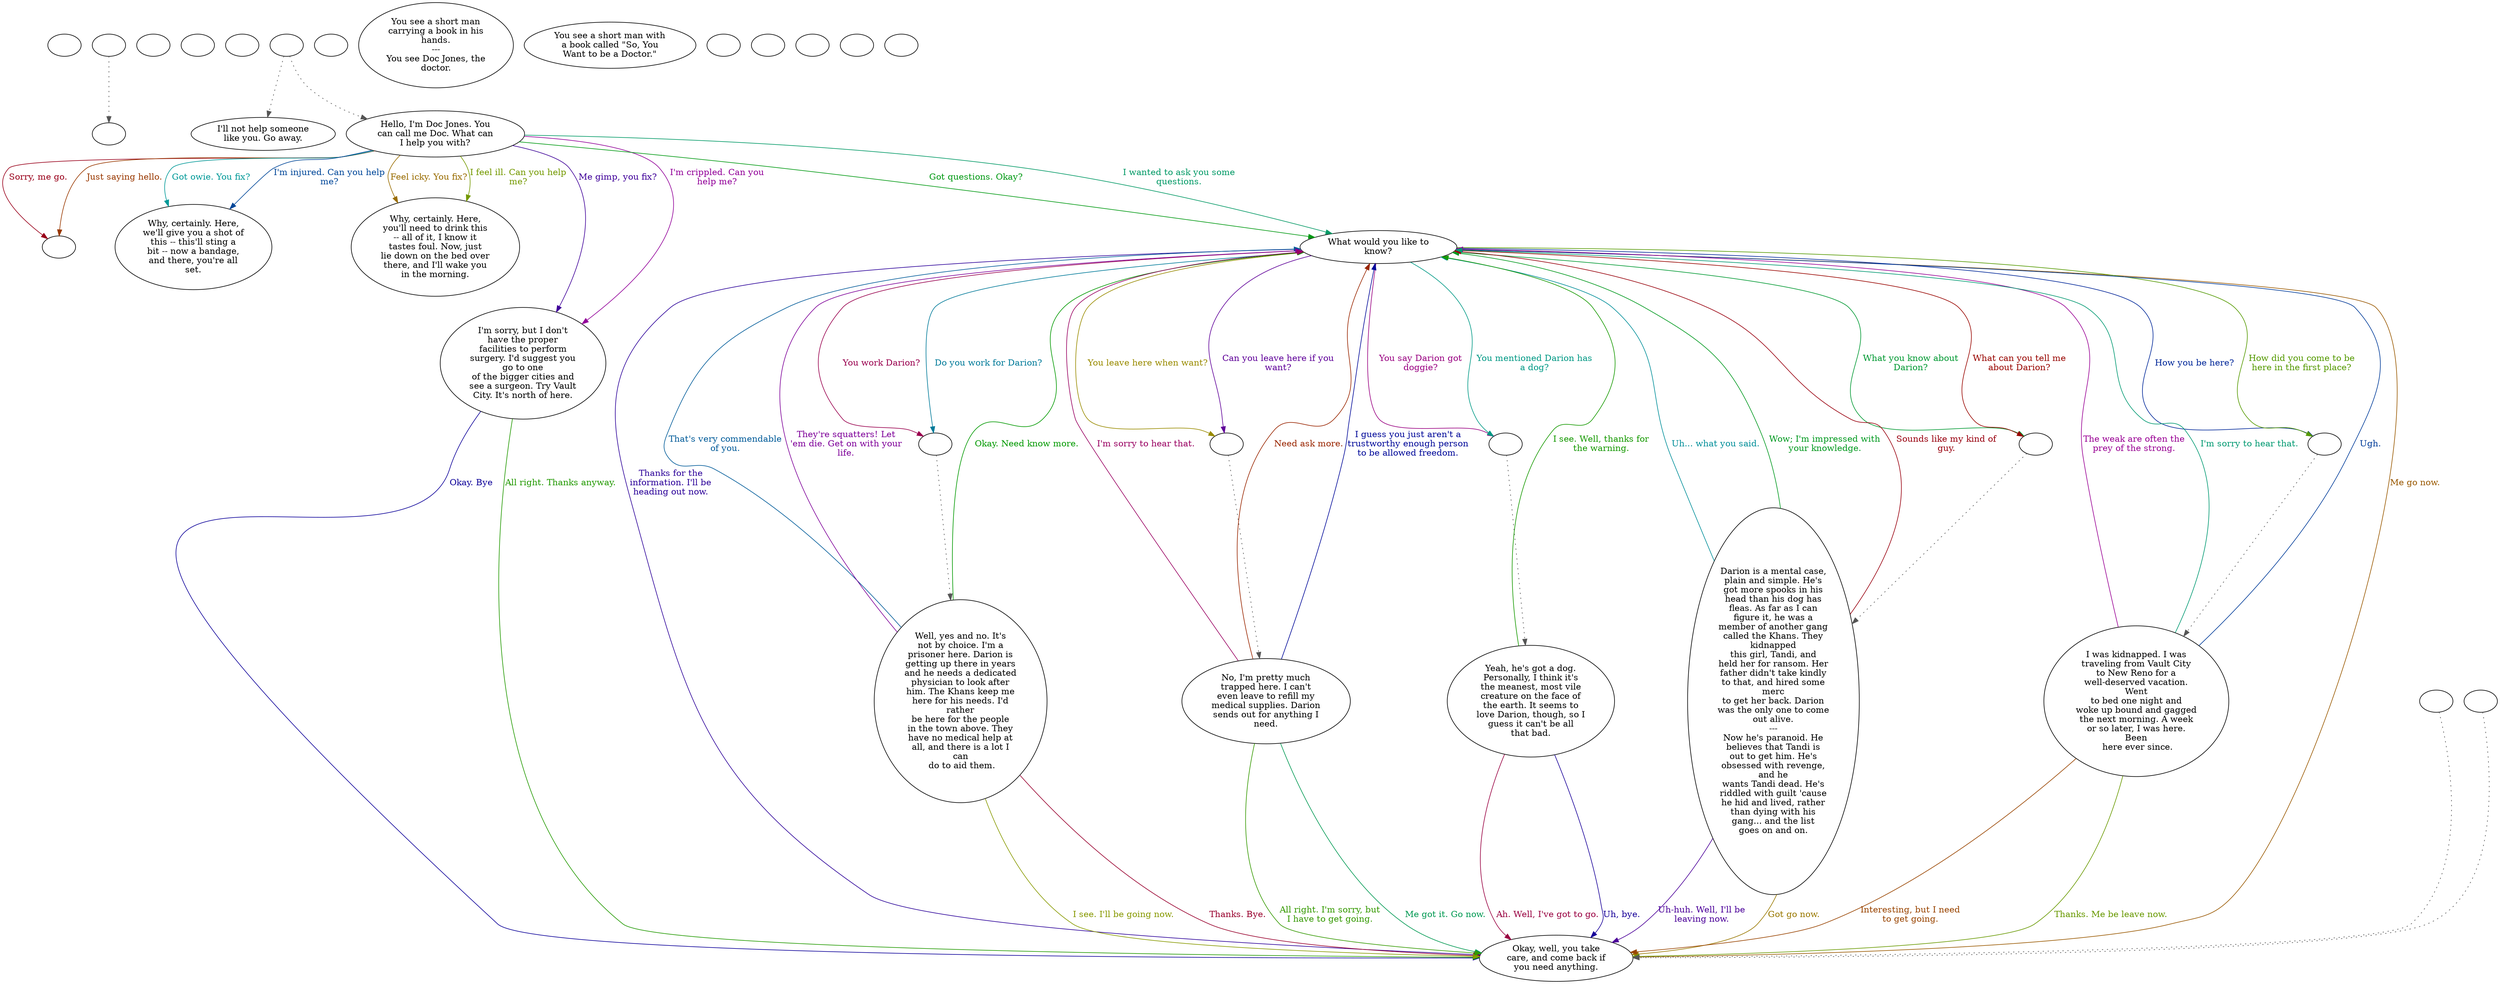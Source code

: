 digraph bcjones {
  "checkPartyMembersNearDoor" [style=filled       fillcolor="#FFFFFF"       color="#000000"]
  "checkPartyMembersNearDoor" [label=""]
  "old_pickup_p_proc" [style=filled       fillcolor="#FFFFFF"       color="#000000"]
  "old_pickup_p_proc" [label=""]
  "pickup_p_proc" [style=filled       fillcolor="#FFFFFF"       color="#000000"]
  "pickup_p_proc" -> "old_pickup_p_proc" [style=dotted color="#555555"]
  "pickup_p_proc" [label=""]
  "getTimeBit" [style=filled       fillcolor="#FFFFFF"       color="#000000"]
  "getTimeBit" [label=""]
  "start" [style=filled       fillcolor="#FFFFFF"       color="#000000"]
  "start" [label=""]
  "critter_p_proc" [style=filled       fillcolor="#FFFFFF"       color="#000000"]
  "critter_p_proc" [label=""]
  "talk_p_proc" [style=filled       fillcolor="#FFFFFF"       color="#000000"]
  "talk_p_proc" -> "Node011" [style=dotted color="#555555"]
  "talk_p_proc" -> "Node001" [style=dotted color="#555555"]
  "talk_p_proc" [label=""]
  "destroy_p_proc" [style=filled       fillcolor="#FFFFFF"       color="#000000"]
  "destroy_p_proc" [label=""]
  "look_at_p_proc" [style=filled       fillcolor="#FFFFFF"       color="#000000"]
  "look_at_p_proc" [label="You see a short man\ncarrying a book in his\nhands.\n---\nYou see Doc Jones, the\ndoctor."]
  "description_p_proc" [style=filled       fillcolor="#FFFFFF"       color="#000000"]
  "description_p_proc" [label="You see a short man with\na book called \"So, You\nWant to be a Doctor.\""]
  "use_skill_on_p_proc" [style=filled       fillcolor="#FFFFFF"       color="#000000"]
  "use_skill_on_p_proc" [label=""]
  "damage_p_proc" [style=filled       fillcolor="#FFFFFF"       color="#000000"]
  "damage_p_proc" [label=""]
  "map_enter_p_proc" [style=filled       fillcolor="#FFFFFF"       color="#000000"]
  "map_enter_p_proc" [label=""]
  "timed_event_p_proc" [style=filled       fillcolor="#FFFFFF"       color="#000000"]
  "timed_event_p_proc" [label=""]
  "Node998" [style=filled       fillcolor="#FFFFFF"       color="#000000"]
  "Node998" [label=""]
  "Node999" [style=filled       fillcolor="#FFFFFF"       color="#000000"]
  "Node999" [label=""]
  "Node001" [style=filled       fillcolor="#FFFFFF"       color="#000000"]
  "Node001" [label="Hello, I'm Doc Jones. You\ncan call me Doc. What can\nI help you with?"]
  "Node001" -> "Node002" [label="Got owie. You fix?" color="#009998" fontcolor="#009998"]
  "Node001" -> "Node003" [label="Feel icky. You fix?" color="#996C00" fontcolor="#996C00"]
  "Node001" -> "Node004" [label="Me gimp, you fix?" color="#3F0099" fontcolor="#3F0099"]
  "Node001" -> "Node005" [label="Got questions. Okay?" color="#009912" fontcolor="#009912"]
  "Node001" -> "Node999" [label="Sorry, me go." color="#99001A" fontcolor="#99001A"]
  "Node001" -> "Node002" [label="I'm injured. Can you help\nme?" color="#004799" fontcolor="#004799"]
  "Node001" -> "Node003" [label="I feel ill. Can you help\nme?" color="#749900" fontcolor="#749900"]
  "Node001" -> "Node004" [label="I'm crippled. Can you\nhelp me?" color="#920099" fontcolor="#920099"]
  "Node001" -> "Node005" [label="I wanted to ask you some\nquestions." color="#009965" fontcolor="#009965"]
  "Node001" -> "Node999" [label="Just saying hello." color="#993800" fontcolor="#993800"]
  "Node002" [style=filled       fillcolor="#FFFFFF"       color="#000000"]
  "Node002" [label="Why, certainly. Here,\nwe'll give you a shot of\nthis -- this'll sting a\nbit -- now a bandage,\nand there, you're all\nset."]
  "Node003" [style=filled       fillcolor="#FFFFFF"       color="#000000"]
  "Node003" [label="Why, certainly. Here,\nyou'll need to drink this\n-- all of it, I know it\ntastes foul. Now, just\nlie down on the bed over\nthere, and I'll wake you\nin the morning."]
  "Node004" [style=filled       fillcolor="#FFFFFF"       color="#000000"]
  "Node004" [label="I'm sorry, but I don't\nhave the proper\nfacilities to perform\nsurgery. I'd suggest you\ngo to one\nof the bigger cities and\nsee a surgeon. Try Vault\nCity. It's north of here."]
  "Node004" -> "Node012" [label="Okay. Bye" color="#0C0099" fontcolor="#0C0099"]
  "Node004" -> "Node012" [label="All right. Thanks anyway." color="#219900" fontcolor="#219900"]
  "Node005" [style=filled       fillcolor="#FFFFFF"       color="#000000"]
  "Node005" [label="What would you like to\nknow?"]
  "Node005" -> "Node006a" [label="You work Darion?" color="#99004E" fontcolor="#99004E"]
  "Node005" -> "Node006a" [label="Do you work for Darion?" color="#007A99" fontcolor="#007A99"]
  "Node005" -> "Node007a" [label="You leave here when want?" color="#998B00" fontcolor="#998B00"]
  "Node005" -> "Node007a" [label="Can you leave here if you\nwant?" color="#5F0099" fontcolor="#5F0099"]
  "Node005" -> "Node008a" [label="What you know about\nDarion?" color="#009932" fontcolor="#009932"]
  "Node005" -> "Node008a" [label="What can you tell me\nabout Darion?" color="#990500" fontcolor="#990500"]
  "Node005" -> "Node009a" [label="How you be here?" color="#002799" fontcolor="#002799"]
  "Node005" -> "Node009a" [label="How did you come to be\nhere in the first place?" color="#549900" fontcolor="#549900"]
  "Node005" -> "Node010a" [label="You say Darion got\ndoggie?" color="#990081" fontcolor="#990081"]
  "Node005" -> "Node010a" [label="You mentioned Darion has\na dog?" color="#009985" fontcolor="#009985"]
  "Node005" -> "Node012" [label="Me go now." color="#995800" fontcolor="#995800"]
  "Node005" -> "Node012" [label="Thanks for the\ninformation. I'll be\nheading out now." color="#2B0099" fontcolor="#2B0099"]
  "Node006" [style=filled       fillcolor="#FFFFFF"       color="#000000"]
  "Node006" [label="Well, yes and no. It's\nnot by choice. I'm a\nprisoner here. Darion is\ngetting up there in years\nand he needs a dedicated\nphysician to look after\nhim. The Khans keep me\nhere for his needs. I'd\nrather\nbe here for the people\nin the town above. They\nhave no medical help at\nall, and there is a lot I\ncan\n do to aid them."]
  "Node006" -> "Node005" [label="Okay. Need know more." color="#019900" fontcolor="#019900"]
  "Node006" -> "Node012" [label="Thanks. Bye." color="#99002E" fontcolor="#99002E"]
  "Node006" -> "Node005" [label="That's very commendable\nof you." color="#005B99" fontcolor="#005B99"]
  "Node006" -> "Node012" [label="I see. I'll be going now." color="#879900" fontcolor="#879900"]
  "Node006" -> "Node005" [label="They're squatters! Let\n'em die. Get on with your\nlife." color="#7E0099" fontcolor="#7E0099"]
  "Node007" [style=filled       fillcolor="#FFFFFF"       color="#000000"]
  "Node007" [label="No, I'm pretty much\ntrapped here. I can't\neven leave to refill my\nmedical supplies. Darion\nsends out for anything I\nneed."]
  "Node007" -> "Node012" [label="Me got it. Go now." color="#009952" fontcolor="#009952"]
  "Node007" -> "Node005" [label="Need ask more." color="#992500" fontcolor="#992500"]
  "Node007" -> "Node005" [label="I guess you just aren't a\ntrustworthy enough person\nto be allowed freedom." color="#000899" fontcolor="#000899"]
  "Node007" -> "Node012" [label="All right. I'm sorry, but\nI have to get going." color="#349900" fontcolor="#349900"]
  "Node007" -> "Node005" [label="I'm sorry to hear that." color="#990061" fontcolor="#990061"]
  "Node008" [style=filled       fillcolor="#FFFFFF"       color="#000000"]
  "Node008" [label="Darion is a mental case,\nplain and simple. He's\ngot more spooks in his\nhead than his dog has\nfleas. As far as I can\nfigure it, he was a\nmember of another gang\ncalled the Khans. They\nkidnapped\nthis girl, Tandi, and\nheld her for ransom. Her\nfather didn't take kindly\nto that, and hired some\nmerc\nto get her back. Darion\nwas the only one to come\nout alive.\n---\nNow he's paranoid. He\nbelieves that Tandi is\nout to get him. He's\nobsessed with revenge,\nand he\nwants Tandi dead. He's\nriddled with guilt 'cause\nhe hid and lived, rather\nthan dying with his\ngang... and the list\ngoes on and on."]
  "Node008" -> "Node005" [label="Uh... what you said." color="#008E99" fontcolor="#008E99"]
  "Node008" -> "Node012" [label="Got go now." color="#997800" fontcolor="#997800"]
  "Node008" -> "Node012" [label="Uh-huh. Well, I'll be\nleaving now." color="#4B0099" fontcolor="#4B0099"]
  "Node008" -> "Node005" [label="Wow; I'm impressed with\nyour knowledge." color="#00991E" fontcolor="#00991E"]
  "Node008" -> "Node005" [label="Sounds like my kind of\nguy." color="#99000E" fontcolor="#99000E"]
  "Node009" [style=filled       fillcolor="#FFFFFF"       color="#000000"]
  "Node009" [label="I was kidnapped. I was\ntraveling from Vault City\nto New Reno for a\nwell-deserved vacation.\nWent\nto bed one night and\nwoke up bound and gagged\nthe next morning. A week\nor so later, I was here.\nBeen\n here ever since."]
  "Node009" -> "Node005" [label="Ugh." color="#003B99" fontcolor="#003B99"]
  "Node009" -> "Node012" [label="Thanks. Me be leave now." color="#689900" fontcolor="#689900"]
  "Node009" -> "Node005" [label="The weak are often the\nprey of the strong." color="#990094" fontcolor="#990094"]
  "Node009" -> "Node005" [label="I'm sorry to hear that." color="#009971" fontcolor="#009971"]
  "Node009" -> "Node012" [label="Interesting, but I need\nto get going." color="#994400" fontcolor="#994400"]
  "Node010" [style=filled       fillcolor="#FFFFFF"       color="#000000"]
  "Node010" [label="Yeah, he's got a dog.\nPersonally, I think it's\nthe meanest, most vile\ncreature on the face of\nthe earth. It seems to\nlove Darion, though, so I\nguess it can't be all\nthat bad."]
  "Node010" -> "Node012" [label="Uh, bye." color="#180099" fontcolor="#180099"]
  "Node010" -> "Node005" [label="I see. Well, thanks for\nthe warning." color="#159900" fontcolor="#159900"]
  "Node010" -> "Node012" [label="Ah. Well, I've got to go." color="#990041" fontcolor="#990041"]
  "Node011" [style=filled       fillcolor="#FFFFFF"       color="#000000"]
  "Node011" [label="I'll not help someone\nlike you. Go away."]
  "Node012" [style=filled       fillcolor="#FFFFFF"       color="#000000"]
  "Node012" [label="Okay, well, you take\ncare, and come back if\nyou need anything."]
  "NodeHealHp" [style=filled       fillcolor="#FFFFFF"       color="#000000"]
  "NodeHealHp" -> "Node012" [style=dotted color="#555555"]
  "NodeHealHp" [label=""]
  "NodeHealRadPoison" [style=filled       fillcolor="#FFFFFF"       color="#000000"]
  "NodeHealRadPoison" -> "Node012" [style=dotted color="#555555"]
  "NodeHealRadPoison" [label=""]
  "Node006a" [style=filled       fillcolor="#FFFFFF"       color="#000000"]
  "Node006a" -> "Node006" [style=dotted color="#555555"]
  "Node006a" [label=""]
  "Node007a" [style=filled       fillcolor="#FFFFFF"       color="#000000"]
  "Node007a" -> "Node007" [style=dotted color="#555555"]
  "Node007a" [label=""]
  "Node008a" [style=filled       fillcolor="#FFFFFF"       color="#000000"]
  "Node008a" -> "Node008" [style=dotted color="#555555"]
  "Node008a" [label=""]
  "Node009a" [style=filled       fillcolor="#FFFFFF"       color="#000000"]
  "Node009a" -> "Node009" [style=dotted color="#555555"]
  "Node009a" [label=""]
  "Node010a" [style=filled       fillcolor="#FFFFFF"       color="#000000"]
  "Node010a" -> "Node010" [style=dotted color="#555555"]
  "Node010a" [label=""]
}